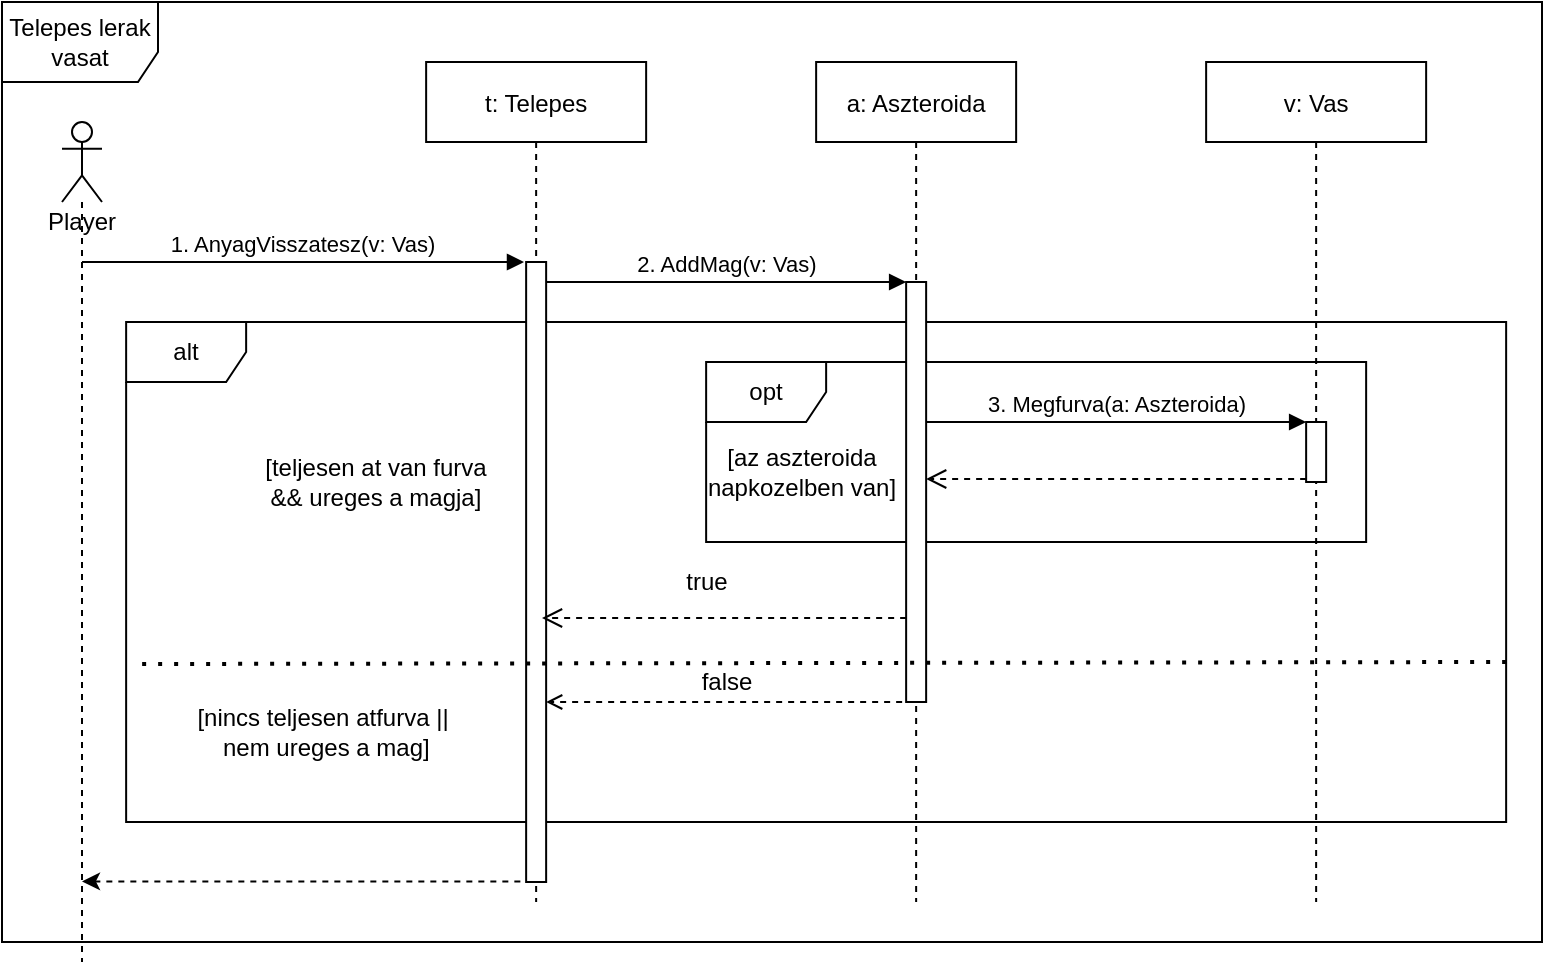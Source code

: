<mxfile version="14.4.7" type="github">
  <diagram id="XJzrdRD4um5p6lvfWPQP" name="Page-1">
    <mxGraphModel dx="782" dy="437" grid="1" gridSize="10" guides="1" tooltips="1" connect="1" arrows="1" fold="1" page="1" pageScale="1" pageWidth="827" pageHeight="1169" math="0" shadow="0">
      <root>
        <mxCell id="0" />
        <mxCell id="1" parent="0" />
        <mxCell id="-XDfaOVvt4mvj84lM9OF-1" value="Telepes lerak vasat" style="shape=umlFrame;whiteSpace=wrap;html=1;width=78;height=40;" vertex="1" parent="1">
          <mxGeometry x="30" y="30" width="770" height="470" as="geometry" />
        </mxCell>
        <mxCell id="-XDfaOVvt4mvj84lM9OF-2" value="opt" style="shape=umlFrame;whiteSpace=wrap;html=1;" vertex="1" parent="1">
          <mxGeometry x="382.07" y="210" width="330" height="90" as="geometry" />
        </mxCell>
        <mxCell id="-XDfaOVvt4mvj84lM9OF-3" value="alt" style="shape=umlFrame;whiteSpace=wrap;html=1;" vertex="1" parent="1">
          <mxGeometry x="92.07" y="190" width="690" height="250" as="geometry" />
        </mxCell>
        <mxCell id="-XDfaOVvt4mvj84lM9OF-4" value="v: Vas" style="shape=umlLifeline;perimeter=lifelinePerimeter;container=1;collapsible=0;recursiveResize=0;rounded=0;shadow=0;strokeWidth=1;" vertex="1" parent="1">
          <mxGeometry x="632.07" y="60" width="110" height="420" as="geometry" />
        </mxCell>
        <mxCell id="-XDfaOVvt4mvj84lM9OF-5" value="t: Telepes" style="shape=umlLifeline;perimeter=lifelinePerimeter;container=1;collapsible=0;recursiveResize=0;rounded=0;shadow=0;strokeWidth=1;" vertex="1" parent="1">
          <mxGeometry x="242.07" y="60" width="110" height="420" as="geometry" />
        </mxCell>
        <mxCell id="-XDfaOVvt4mvj84lM9OF-6" value="" style="points=[];perimeter=orthogonalPerimeter;rounded=0;shadow=0;strokeWidth=1;" vertex="1" parent="-XDfaOVvt4mvj84lM9OF-5">
          <mxGeometry x="50" y="100" width="10" height="310" as="geometry" />
        </mxCell>
        <mxCell id="-XDfaOVvt4mvj84lM9OF-7" value="a: Aszteroida" style="shape=umlLifeline;perimeter=lifelinePerimeter;container=1;collapsible=0;recursiveResize=0;rounded=0;shadow=0;strokeWidth=1;" vertex="1" parent="1">
          <mxGeometry x="437.07" y="60" width="100" height="420" as="geometry" />
        </mxCell>
        <mxCell id="-XDfaOVvt4mvj84lM9OF-8" value="" style="html=1;points=[];perimeter=orthogonalPerimeter;" vertex="1" parent="-XDfaOVvt4mvj84lM9OF-7">
          <mxGeometry x="45" y="110" width="10" height="210" as="geometry" />
        </mxCell>
        <mxCell id="-XDfaOVvt4mvj84lM9OF-9" value="" style="endArrow=classic;html=1;dashed=1;strokeColor=#000000;exitX=-0.29;exitY=0.999;exitDx=0;exitDy=0;exitPerimeter=0;" edge="1" parent="1" source="-XDfaOVvt4mvj84lM9OF-6" target="-XDfaOVvt4mvj84lM9OF-22">
          <mxGeometry width="50" height="50" relative="1" as="geometry">
            <mxPoint x="310" y="530" as="sourcePoint" />
            <mxPoint x="80" y="470" as="targetPoint" />
          </mxGeometry>
        </mxCell>
        <mxCell id="-XDfaOVvt4mvj84lM9OF-10" value="[teljesen at van furva &amp;amp;&amp;amp; ureges a magja]" style="text;html=1;strokeColor=none;fillColor=none;align=center;verticalAlign=middle;whiteSpace=wrap;rounded=0;" vertex="1" parent="1">
          <mxGeometry x="152.07" y="250" width="130" height="40" as="geometry" />
        </mxCell>
        <mxCell id="-XDfaOVvt4mvj84lM9OF-11" value="2. AddMag(v: Vas)" style="html=1;verticalAlign=bottom;endArrow=block;entryX=0;entryY=0;" edge="1" parent="1" source="-XDfaOVvt4mvj84lM9OF-6" target="-XDfaOVvt4mvj84lM9OF-8">
          <mxGeometry relative="1" as="geometry">
            <mxPoint x="297.07" y="390.0" as="sourcePoint" />
          </mxGeometry>
        </mxCell>
        <mxCell id="-XDfaOVvt4mvj84lM9OF-12" value="" style="html=1;verticalAlign=bottom;endArrow=open;dashed=1;endSize=8;" edge="1" parent="1" source="-XDfaOVvt4mvj84lM9OF-8">
          <mxGeometry relative="1" as="geometry">
            <mxPoint x="300" y="338" as="targetPoint" />
          </mxGeometry>
        </mxCell>
        <mxCell id="-XDfaOVvt4mvj84lM9OF-13" value="[az aszteroida napkozelben van]" style="text;html=1;strokeColor=none;fillColor=none;align=center;verticalAlign=middle;whiteSpace=wrap;rounded=0;" vertex="1" parent="1">
          <mxGeometry x="380" y="255" width="100" height="20" as="geometry" />
        </mxCell>
        <mxCell id="-XDfaOVvt4mvj84lM9OF-14" value="" style="html=1;points=[];perimeter=orthogonalPerimeter;" vertex="1" parent="1">
          <mxGeometry x="682.07" y="240" width="10" height="30" as="geometry" />
        </mxCell>
        <mxCell id="-XDfaOVvt4mvj84lM9OF-15" value="3. Megfurva(a: Aszteroida)" style="html=1;verticalAlign=bottom;endArrow=block;entryX=0;entryY=0;" edge="1" parent="1" target="-XDfaOVvt4mvj84lM9OF-14">
          <mxGeometry relative="1" as="geometry">
            <mxPoint x="492.07" y="240" as="sourcePoint" />
          </mxGeometry>
        </mxCell>
        <mxCell id="-XDfaOVvt4mvj84lM9OF-16" value="" style="html=1;verticalAlign=bottom;endArrow=open;dashed=1;endSize=8;exitX=0;exitY=0.95;" edge="1" parent="1" source="-XDfaOVvt4mvj84lM9OF-14">
          <mxGeometry relative="1" as="geometry">
            <mxPoint x="492.07" y="268.5" as="targetPoint" />
          </mxGeometry>
        </mxCell>
        <mxCell id="-XDfaOVvt4mvj84lM9OF-17" value="true" style="text;html=1;align=center;verticalAlign=middle;resizable=0;points=[];autosize=1;" vertex="1" parent="1">
          <mxGeometry x="362.07" y="310" width="40" height="20" as="geometry" />
        </mxCell>
        <mxCell id="-XDfaOVvt4mvj84lM9OF-18" value="" style="endArrow=open;html=1;dashed=1;exitX=0.4;exitY=1;exitDx=0;exitDy=0;exitPerimeter=0;endFill=0;" edge="1" parent="1" source="-XDfaOVvt4mvj84lM9OF-8" target="-XDfaOVvt4mvj84lM9OF-6">
          <mxGeometry width="50" height="50" relative="1" as="geometry">
            <mxPoint x="472.07" y="450" as="sourcePoint" />
            <mxPoint x="522.07" y="400" as="targetPoint" />
          </mxGeometry>
        </mxCell>
        <mxCell id="-XDfaOVvt4mvj84lM9OF-19" value="&lt;span&gt;[nincs teljesen atfurva ||&lt;br&gt;&amp;nbsp;nem ureges a mag]&lt;/span&gt;" style="text;html=1;align=center;verticalAlign=middle;resizable=0;points=[];autosize=1;" vertex="1" parent="1">
          <mxGeometry x="120" y="380" width="140" height="30" as="geometry" />
        </mxCell>
        <mxCell id="-XDfaOVvt4mvj84lM9OF-20" value="false" style="text;html=1;align=center;verticalAlign=middle;resizable=0;points=[];autosize=1;" vertex="1" parent="1">
          <mxGeometry x="372.07" y="360" width="40" height="20" as="geometry" />
        </mxCell>
        <mxCell id="-XDfaOVvt4mvj84lM9OF-21" value="" style="endArrow=none;dashed=1;html=1;dashPattern=1 3;strokeWidth=2;" edge="1" parent="1">
          <mxGeometry width="50" height="50" relative="1" as="geometry">
            <mxPoint x="782.07" y="360" as="sourcePoint" />
            <mxPoint x="100" y="361" as="targetPoint" />
            <Array as="points" />
          </mxGeometry>
        </mxCell>
        <mxCell id="-XDfaOVvt4mvj84lM9OF-22" value="Player" style="shape=umlLifeline;participant=umlActor;perimeter=lifelinePerimeter;whiteSpace=wrap;html=1;container=1;collapsible=0;recursiveResize=0;verticalAlign=top;spacingTop=36;outlineConnect=0;" vertex="1" parent="1">
          <mxGeometry x="60" y="90" width="20" height="420" as="geometry" />
        </mxCell>
        <mxCell id="-XDfaOVvt4mvj84lM9OF-23" value="1. AnyagVisszatesz(v: Vas)" style="verticalAlign=bottom;startArrow=none;endArrow=block;startSize=8;shadow=0;strokeWidth=1;startFill=0;" edge="1" parent="1" source="-XDfaOVvt4mvj84lM9OF-22">
          <mxGeometry relative="1" as="geometry">
            <mxPoint x="162.07" y="130" as="sourcePoint" />
            <mxPoint x="291" y="160" as="targetPoint" />
          </mxGeometry>
        </mxCell>
      </root>
    </mxGraphModel>
  </diagram>
</mxfile>

